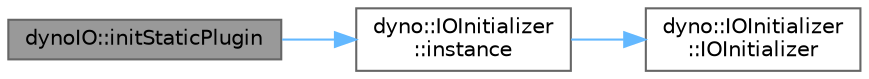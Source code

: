 digraph "dynoIO::initStaticPlugin"
{
 // LATEX_PDF_SIZE
  bgcolor="transparent";
  edge [fontname=Helvetica,fontsize=10,labelfontname=Helvetica,labelfontsize=10];
  node [fontname=Helvetica,fontsize=10,shape=box,height=0.2,width=0.4];
  rankdir="LR";
  Node1 [id="Node000001",label="dynoIO::initStaticPlugin",height=0.2,width=0.4,color="gray40", fillcolor="grey60", style="filled", fontcolor="black",tooltip=" "];
  Node1 -> Node2 [id="edge1_Node000001_Node000002",color="steelblue1",style="solid",tooltip=" "];
  Node2 [id="Node000002",label="dyno::IOInitializer\l::instance",height=0.2,width=0.4,color="grey40", fillcolor="white", style="filled",URL="$classdyno_1_1_i_o_initializer.html#a41f27f7028ea3c1a6aa07e7f786f896f",tooltip=" "];
  Node2 -> Node3 [id="edge2_Node000002_Node000003",color="steelblue1",style="solid",tooltip=" "];
  Node3 [id="Node000003",label="dyno::IOInitializer\l::IOInitializer",height=0.2,width=0.4,color="grey40", fillcolor="white", style="filled",URL="$classdyno_1_1_i_o_initializer.html#a605702fd40b08f8e2f5ea8ef163a6643",tooltip=" "];
}
